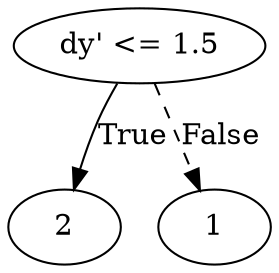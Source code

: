 digraph {
0 [label="dy' <= 1.5"];
1 [label="2"];
0 -> 1 [label="True"];
2 [label="1"];
0 -> 2 [style="dashed", label="False"];

}